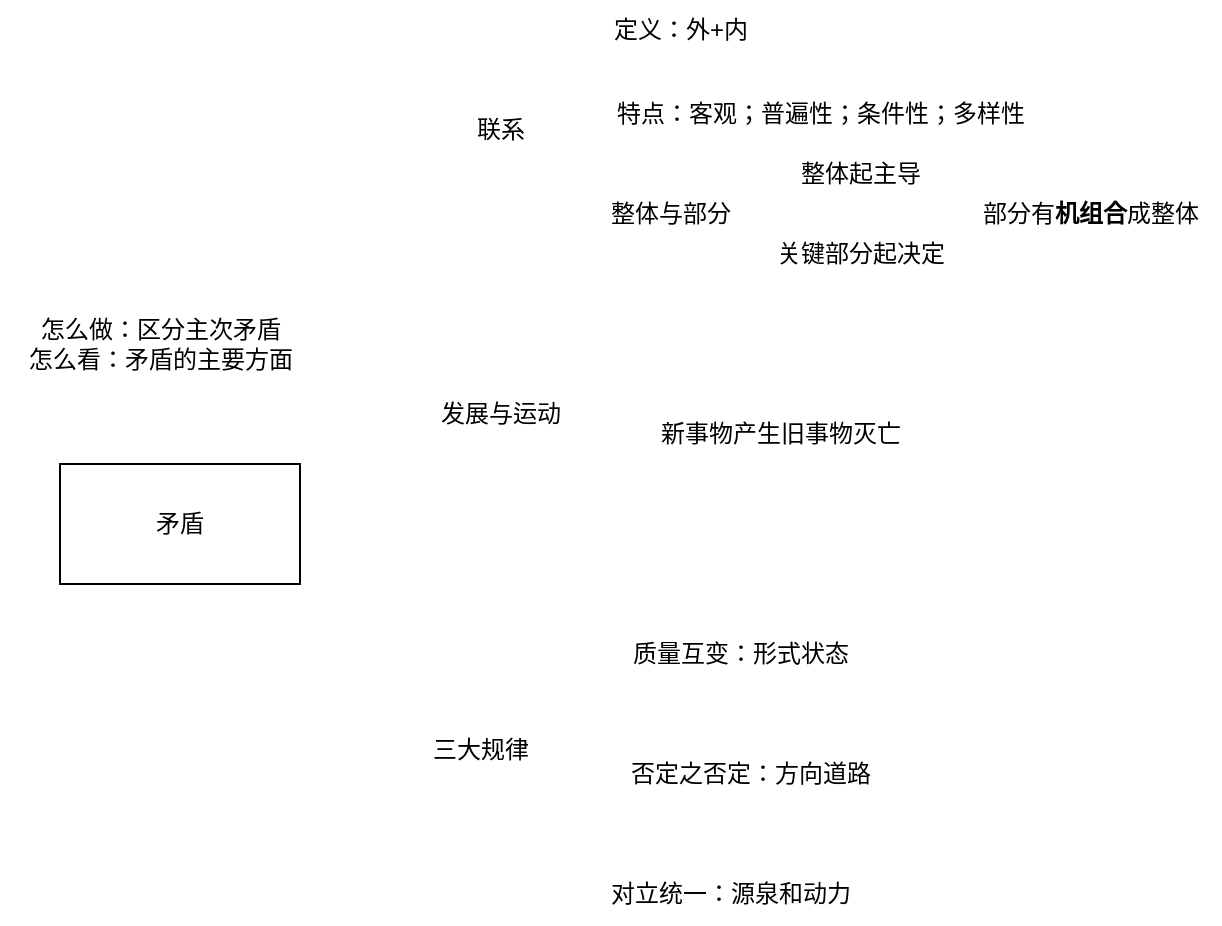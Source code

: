 <mxfile version="24.3.0" type="github">
  <diagram name="第 1 页" id="9cOVtWoqRpHsyyoPQM1w">
    <mxGraphModel dx="1050" dy="1691" grid="1" gridSize="10" guides="1" tooltips="1" connect="1" arrows="1" fold="1" page="1" pageScale="1" pageWidth="827" pageHeight="1169" math="0" shadow="0">
      <root>
        <mxCell id="0" />
        <mxCell id="1" parent="0" />
        <mxCell id="4WQlWzJM2xi80WpdYUxq-1" value="矛盾" style="rounded=0;whiteSpace=wrap;html=1;" vertex="1" parent="1">
          <mxGeometry x="90" y="190" width="120" height="60" as="geometry" />
        </mxCell>
        <mxCell id="4WQlWzJM2xi80WpdYUxq-2" value="质量互变：形式状态" style="text;html=1;align=center;verticalAlign=middle;resizable=0;points=[];autosize=1;strokeColor=none;fillColor=none;" vertex="1" parent="1">
          <mxGeometry x="365" y="270" width="130" height="30" as="geometry" />
        </mxCell>
        <mxCell id="4WQlWzJM2xi80WpdYUxq-3" value="否定之否定：方向道路" style="text;html=1;align=center;verticalAlign=middle;resizable=0;points=[];autosize=1;strokeColor=none;fillColor=none;" vertex="1" parent="1">
          <mxGeometry x="365" y="330" width="140" height="30" as="geometry" />
        </mxCell>
        <mxCell id="4WQlWzJM2xi80WpdYUxq-4" value="对立统一：源泉和动力" style="text;html=1;align=center;verticalAlign=middle;resizable=0;points=[];autosize=1;strokeColor=none;fillColor=none;" vertex="1" parent="1">
          <mxGeometry x="355" y="390" width="140" height="30" as="geometry" />
        </mxCell>
        <mxCell id="4WQlWzJM2xi80WpdYUxq-5" value="怎么做：区分主次矛盾&lt;div&gt;怎么看：矛盾的主要方面&lt;/div&gt;" style="text;html=1;align=center;verticalAlign=middle;resizable=0;points=[];autosize=1;strokeColor=none;fillColor=none;" vertex="1" parent="1">
          <mxGeometry x="60" y="110" width="160" height="40" as="geometry" />
        </mxCell>
        <mxCell id="4WQlWzJM2xi80WpdYUxq-6" value="联系" style="text;html=1;align=center;verticalAlign=middle;resizable=0;points=[];autosize=1;strokeColor=none;fillColor=none;" vertex="1" parent="1">
          <mxGeometry x="285" y="8" width="50" height="30" as="geometry" />
        </mxCell>
        <mxCell id="4WQlWzJM2xi80WpdYUxq-7" value="定义：外+内" style="text;html=1;align=center;verticalAlign=middle;resizable=0;points=[];autosize=1;strokeColor=none;fillColor=none;" vertex="1" parent="1">
          <mxGeometry x="355" y="-42" width="90" height="30" as="geometry" />
        </mxCell>
        <mxCell id="4WQlWzJM2xi80WpdYUxq-8" value="特点：客观；普遍性；条件性；多样性" style="text;html=1;align=center;verticalAlign=middle;resizable=0;points=[];autosize=1;strokeColor=none;fillColor=none;" vertex="1" parent="1">
          <mxGeometry x="355" width="230" height="30" as="geometry" />
        </mxCell>
        <mxCell id="4WQlWzJM2xi80WpdYUxq-9" value="整体与部分" style="text;html=1;align=center;verticalAlign=middle;resizable=0;points=[];autosize=1;strokeColor=none;fillColor=none;" vertex="1" parent="1">
          <mxGeometry x="355" y="50" width="80" height="30" as="geometry" />
        </mxCell>
        <mxCell id="4WQlWzJM2xi80WpdYUxq-10" value="整体起主导" style="text;html=1;align=center;verticalAlign=middle;resizable=0;points=[];autosize=1;strokeColor=none;fillColor=none;" vertex="1" parent="1">
          <mxGeometry x="450" y="30" width="80" height="30" as="geometry" />
        </mxCell>
        <mxCell id="4WQlWzJM2xi80WpdYUxq-11" value="关键部分起决定" style="text;html=1;align=center;verticalAlign=middle;resizable=0;points=[];autosize=1;strokeColor=none;fillColor=none;" vertex="1" parent="1">
          <mxGeometry x="435" y="70" width="110" height="30" as="geometry" />
        </mxCell>
        <mxCell id="4WQlWzJM2xi80WpdYUxq-12" value="部分有&lt;b&gt;机组合&lt;/b&gt;成整体" style="text;html=1;align=center;verticalAlign=middle;resizable=0;points=[];autosize=1;strokeColor=none;fillColor=none;" vertex="1" parent="1">
          <mxGeometry x="540" y="50" width="130" height="30" as="geometry" />
        </mxCell>
        <mxCell id="4WQlWzJM2xi80WpdYUxq-13" value="三大规律" style="text;html=1;align=center;verticalAlign=middle;resizable=0;points=[];autosize=1;strokeColor=none;fillColor=none;" vertex="1" parent="1">
          <mxGeometry x="265" y="318" width="70" height="30" as="geometry" />
        </mxCell>
        <mxCell id="4WQlWzJM2xi80WpdYUxq-14" value="发展与运动" style="text;html=1;align=center;verticalAlign=middle;resizable=0;points=[];autosize=1;strokeColor=none;fillColor=none;" vertex="1" parent="1">
          <mxGeometry x="270" y="150" width="80" height="30" as="geometry" />
        </mxCell>
        <mxCell id="4WQlWzJM2xi80WpdYUxq-15" value="新事物产生旧事物灭亡" style="text;html=1;align=center;verticalAlign=middle;resizable=0;points=[];autosize=1;strokeColor=none;fillColor=none;" vertex="1" parent="1">
          <mxGeometry x="380" y="160" width="140" height="30" as="geometry" />
        </mxCell>
      </root>
    </mxGraphModel>
  </diagram>
</mxfile>
